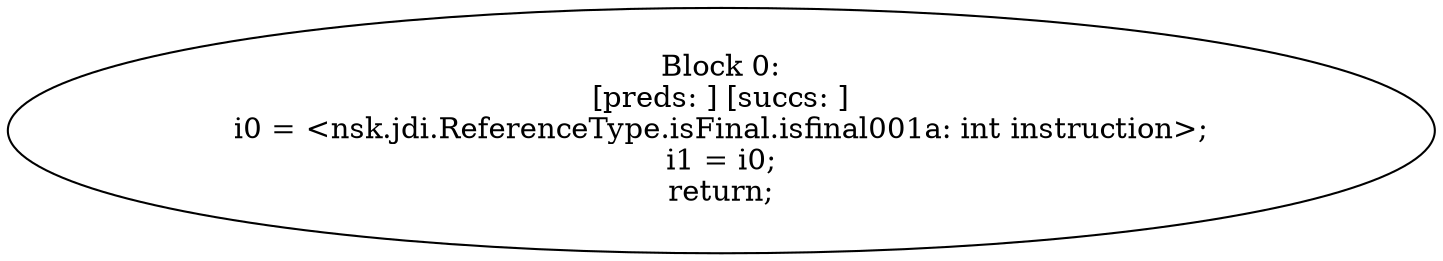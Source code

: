 digraph "unitGraph" {
    "Block 0:
[preds: ] [succs: ]
i0 = <nsk.jdi.ReferenceType.isFinal.isfinal001a: int instruction>;
i1 = i0;
return;
"
}
